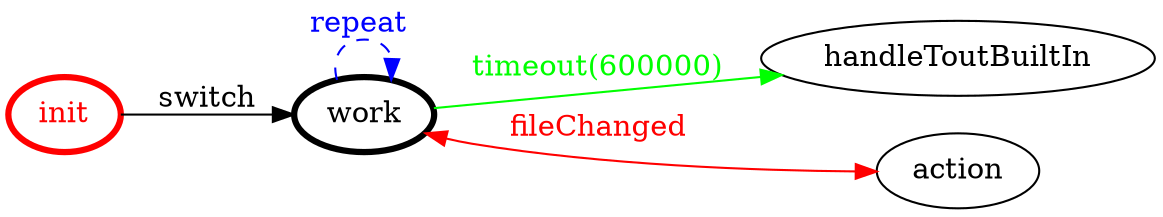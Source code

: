 /*
*
* A GraphViz DOT FSM description 
* Please use a GraphViz visualizer (like http://www.webgraphviz.com)
*  
*/

digraph finite_state_machine {
	rankdir=LR
	size="8,5"
	
	init [ color = red ][ fontcolor = red ][ penwidth = 3 ]
	work [ color = black ][ fontcolor = black ][ penwidth = 3 ]
	
	work -> handleToutBuiltIn [ label = "timeout(600000)" ][ color = green ][ fontcolor = green ]
	work -> action [ label = "fileChanged" ][ color = red ][ fontcolor = red ][ dir = both ]
	work -> work [ label = "repeat "][ style = dashed ][ color = blue ][ fontcolor = blue ]
	init -> work [ label = "switch" ][ color = black ][ fontcolor = black ]
}
